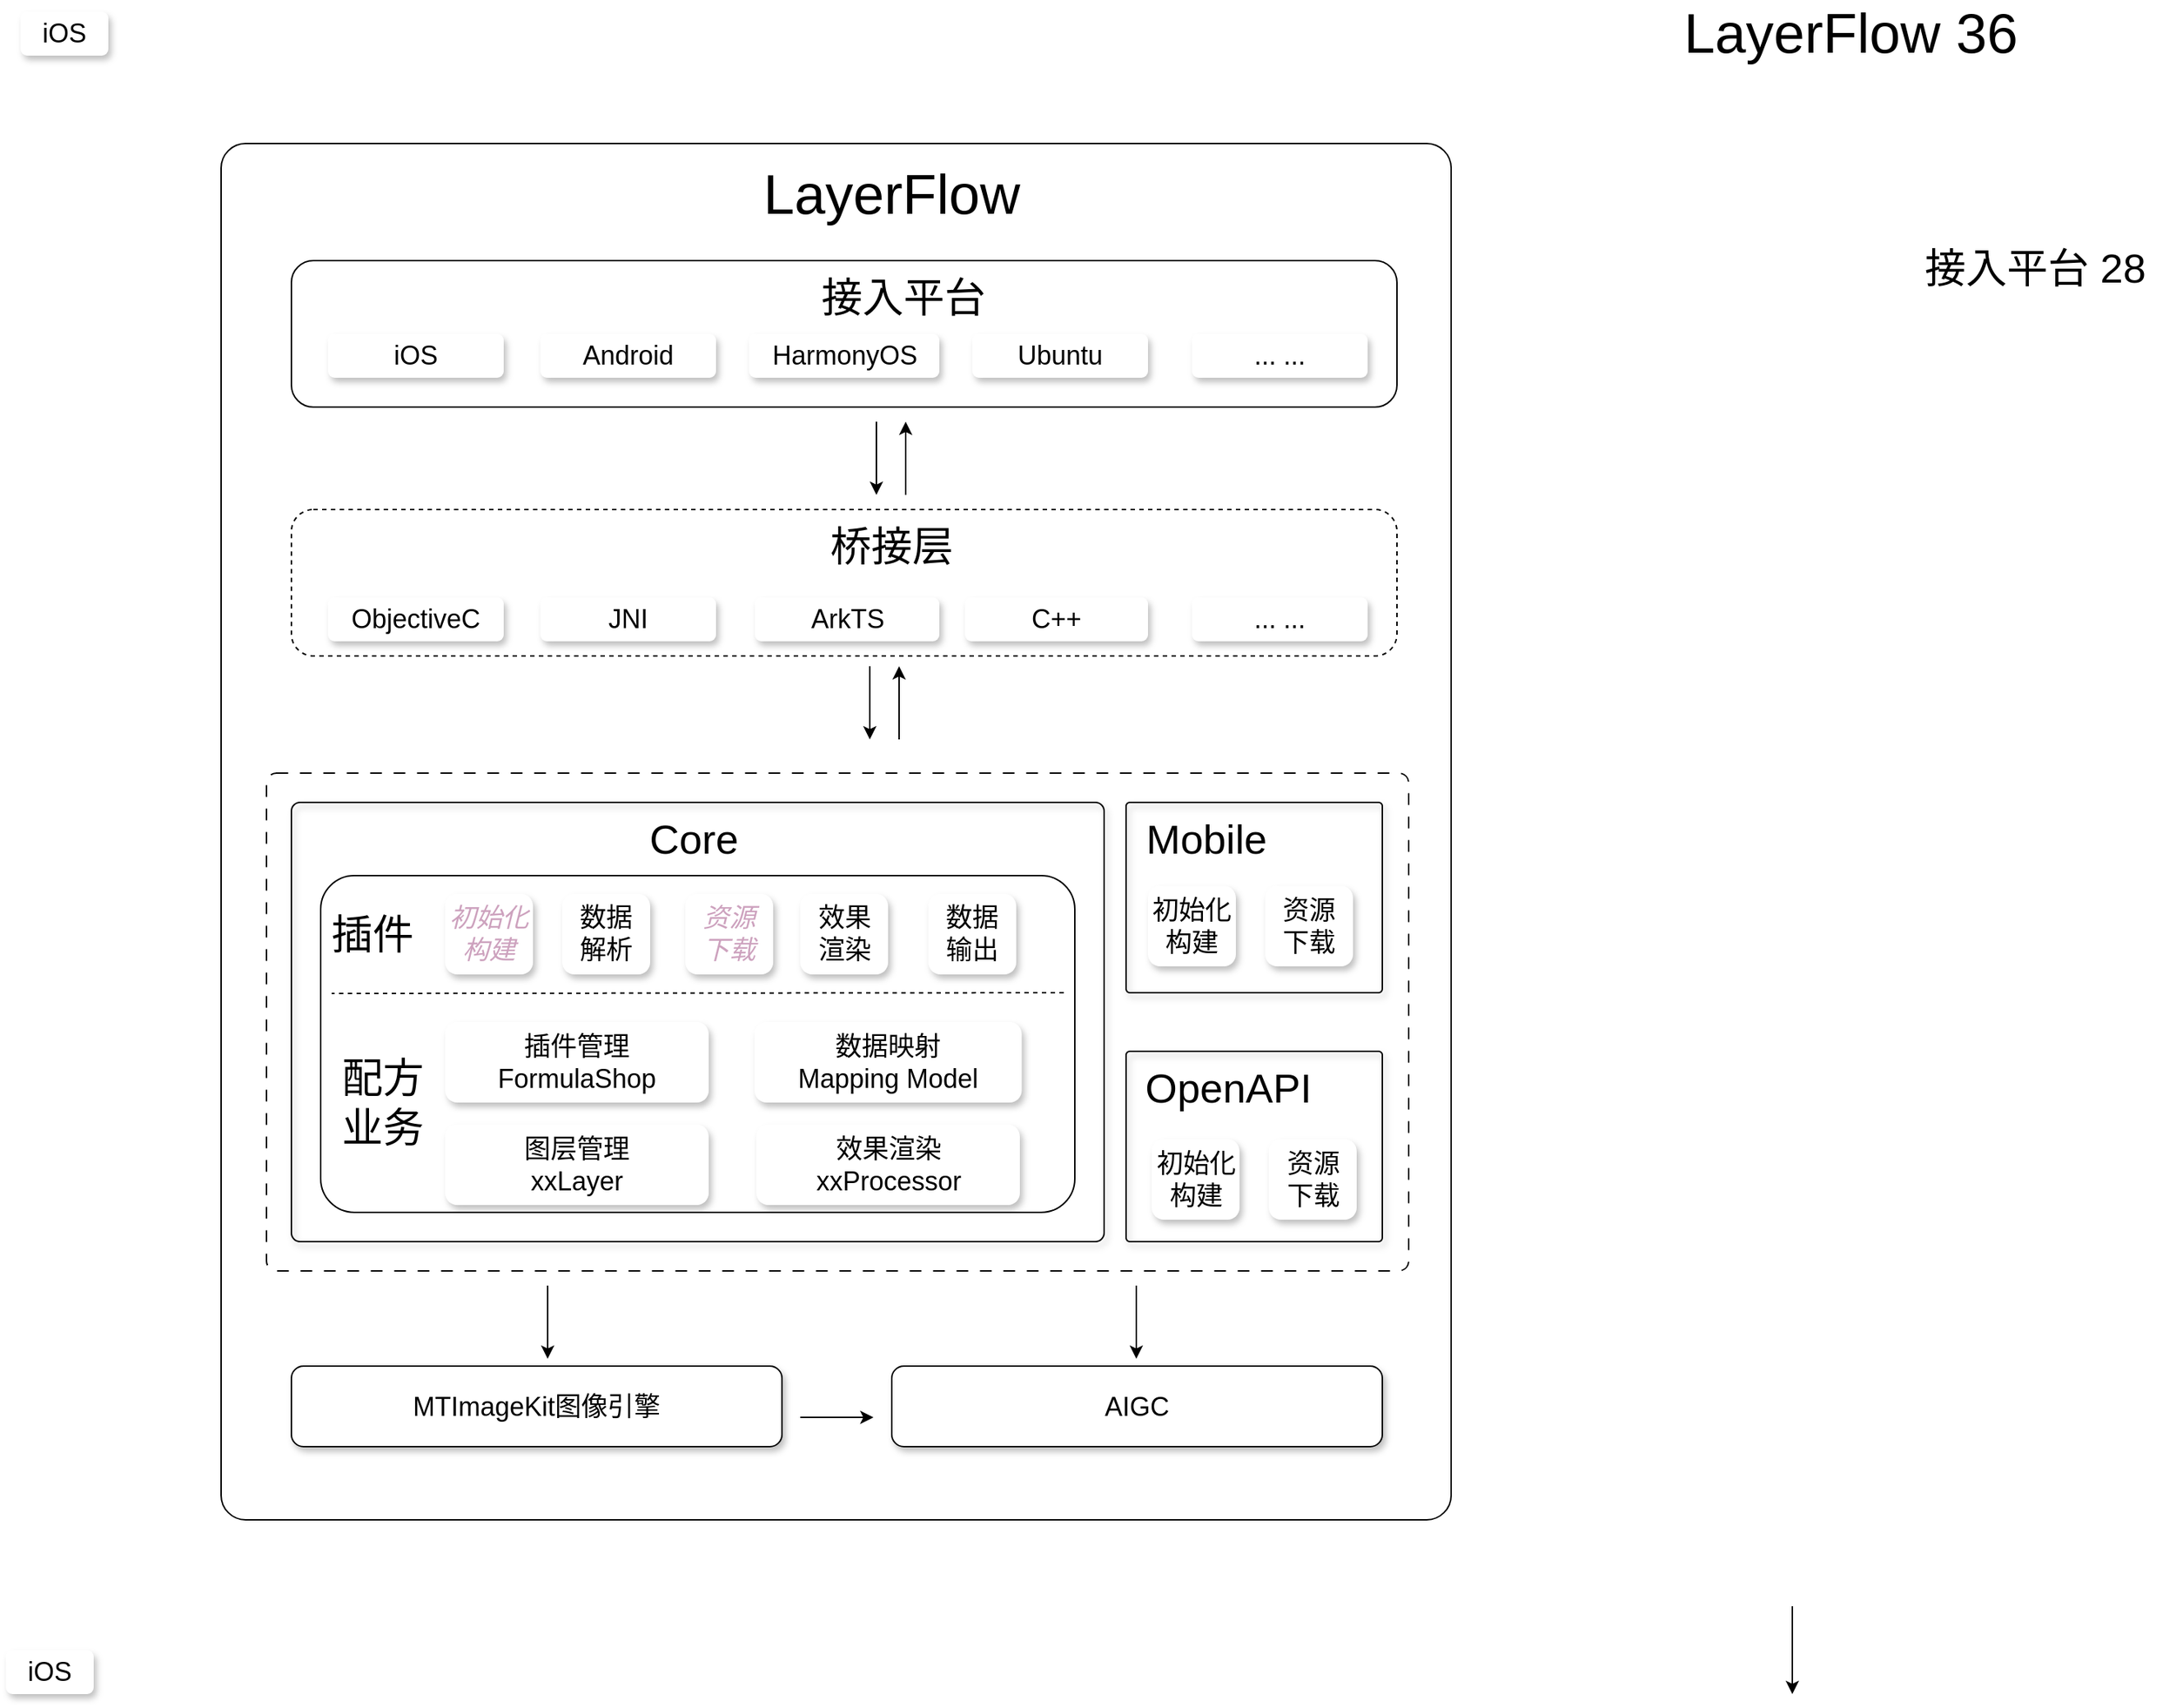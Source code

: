 <mxfile version="28.2.0">
  <diagram name="第 1 页" id="7otY7HTp0xpznk7cTIH0">
    <mxGraphModel dx="2253" dy="800" grid="1" gridSize="10" guides="1" tooltips="1" connect="1" arrows="1" fold="1" page="1" pageScale="1" pageWidth="827" pageHeight="1169" math="0" shadow="0">
      <root>
        <mxCell id="0" />
        <mxCell id="1" parent="0" />
        <mxCell id="bvLzBzCVGuLe25IKERpG-1" value="" style="rounded=1;whiteSpace=wrap;html=1;fillColor=none;arcSize=2;" vertex="1" parent="1">
          <mxGeometry x="97" y="110" width="840" height="940" as="geometry" />
        </mxCell>
        <mxCell id="bvLzBzCVGuLe25IKERpG-2" value="&lt;font style=&quot;font-size: 38px;&quot;&gt;LayerFlow&lt;/font&gt;" style="text;html=1;align=center;verticalAlign=middle;whiteSpace=wrap;rounded=0;" vertex="1" parent="1">
          <mxGeometry x="435" y="130" width="240" height="30" as="geometry" />
        </mxCell>
        <mxCell id="bvLzBzCVGuLe25IKERpG-3" value="" style="rounded=1;whiteSpace=wrap;html=1;fillColor=default;" vertex="1" parent="1">
          <mxGeometry x="145" y="190" width="755" height="100" as="geometry" />
        </mxCell>
        <mxCell id="bvLzBzCVGuLe25IKERpG-4" value="&lt;font style=&quot;font-size: 28px;&quot;&gt;接入平台 28&lt;/font&gt;" style="text;html=1;align=center;verticalAlign=middle;whiteSpace=wrap;rounded=0;" vertex="1" parent="1">
          <mxGeometry x="1241" y="180" width="190" height="30" as="geometry" />
        </mxCell>
        <mxCell id="bvLzBzCVGuLe25IKERpG-5" value="&lt;font style=&quot;font-size: 38px;&quot;&gt;LayerFlow 36&lt;/font&gt;" style="text;html=1;align=center;verticalAlign=middle;whiteSpace=wrap;rounded=0;" vertex="1" parent="1">
          <mxGeometry x="1090" y="20" width="240" height="30" as="geometry" />
        </mxCell>
        <mxCell id="bvLzBzCVGuLe25IKERpG-6" value="&lt;font style=&quot;font-size: 28px;&quot;&gt;接入平台&lt;/font&gt;" style="text;html=1;align=center;verticalAlign=middle;whiteSpace=wrap;rounded=0;" vertex="1" parent="1">
          <mxGeometry x="492.5" y="200" width="140" height="30" as="geometry" />
        </mxCell>
        <mxCell id="bvLzBzCVGuLe25IKERpG-9" value="&lt;font style=&quot;font-size: 18px;&quot;&gt;iOS&lt;/font&gt;" style="text;html=1;align=center;verticalAlign=middle;whiteSpace=wrap;rounded=1;fillColor=default;gradientColor=none;gradientDirection=radial;glass=0;shadow=1;" vertex="1" parent="1">
          <mxGeometry x="170" y="240" width="120" height="30" as="geometry" />
        </mxCell>
        <mxCell id="bvLzBzCVGuLe25IKERpG-10" value="&lt;font style=&quot;font-size: 18px;&quot;&gt;Android&lt;/font&gt;" style="text;html=1;align=center;verticalAlign=middle;whiteSpace=wrap;rounded=1;fillColor=default;gradientColor=none;gradientDirection=radial;glass=0;shadow=1;" vertex="1" parent="1">
          <mxGeometry x="315" y="240" width="120" height="30" as="geometry" />
        </mxCell>
        <mxCell id="bvLzBzCVGuLe25IKERpG-11" value="&lt;font style=&quot;font-size: 18px;&quot;&gt;iOS&lt;/font&gt;" style="text;html=1;align=center;verticalAlign=middle;whiteSpace=wrap;rounded=1;fillColor=default;gradientColor=none;gradientDirection=radial;glass=0;shadow=1;" vertex="1" parent="1">
          <mxGeometry x="-40" y="20" width="60" height="30" as="geometry" />
        </mxCell>
        <mxCell id="bvLzBzCVGuLe25IKERpG-12" value="&lt;font style=&quot;font-size: 18px;&quot;&gt;HarmonyOS&lt;/font&gt;" style="text;html=1;align=center;verticalAlign=middle;whiteSpace=wrap;rounded=1;fillColor=default;gradientColor=none;gradientDirection=radial;glass=0;shadow=1;" vertex="1" parent="1">
          <mxGeometry x="457.5" y="240" width="130" height="30" as="geometry" />
        </mxCell>
        <mxCell id="bvLzBzCVGuLe25IKERpG-13" value="&lt;font style=&quot;font-size: 18px;&quot;&gt;Ubuntu&lt;/font&gt;" style="text;html=1;align=center;verticalAlign=middle;whiteSpace=wrap;rounded=1;fillColor=default;gradientColor=none;gradientDirection=radial;glass=0;shadow=1;" vertex="1" parent="1">
          <mxGeometry x="610" y="240" width="120" height="30" as="geometry" />
        </mxCell>
        <mxCell id="bvLzBzCVGuLe25IKERpG-14" value="&lt;font style=&quot;font-size: 18px;&quot;&gt;... ...&lt;/font&gt;" style="text;html=1;align=center;verticalAlign=middle;whiteSpace=wrap;rounded=1;fillColor=default;gradientColor=none;gradientDirection=radial;glass=0;shadow=1;" vertex="1" parent="1">
          <mxGeometry x="760" y="240" width="120" height="30" as="geometry" />
        </mxCell>
        <mxCell id="bvLzBzCVGuLe25IKERpG-16" value="" style="rounded=1;whiteSpace=wrap;html=1;fillColor=default;dashed=1;" vertex="1" parent="1">
          <mxGeometry x="145" y="360" width="755" height="100" as="geometry" />
        </mxCell>
        <mxCell id="bvLzBzCVGuLe25IKERpG-17" value="&lt;span style=&quot;font-size: 28px;&quot;&gt;桥接层&lt;/span&gt;" style="text;html=1;align=center;verticalAlign=middle;whiteSpace=wrap;rounded=0;" vertex="1" parent="1">
          <mxGeometry x="485" y="370" width="140" height="30" as="geometry" />
        </mxCell>
        <mxCell id="bvLzBzCVGuLe25IKERpG-18" value="&lt;span style=&quot;font-size: 18px;&quot;&gt;ObjectiveC&lt;/span&gt;" style="text;html=1;align=center;verticalAlign=middle;whiteSpace=wrap;rounded=1;fillColor=default;gradientColor=none;gradientDirection=radial;glass=0;shadow=1;" vertex="1" parent="1">
          <mxGeometry x="170" y="420" width="120" height="30" as="geometry" />
        </mxCell>
        <mxCell id="bvLzBzCVGuLe25IKERpG-19" value="&lt;span style=&quot;font-size: 18px;&quot;&gt;JNI&lt;/span&gt;" style="text;html=1;align=center;verticalAlign=middle;whiteSpace=wrap;rounded=1;fillColor=default;gradientColor=none;gradientDirection=radial;glass=0;shadow=1;" vertex="1" parent="1">
          <mxGeometry x="315" y="420" width="120" height="30" as="geometry" />
        </mxCell>
        <mxCell id="bvLzBzCVGuLe25IKERpG-20" value="&lt;span style=&quot;font-size: 18px;&quot;&gt;ArkTS&lt;/span&gt;" style="text;html=1;align=center;verticalAlign=middle;whiteSpace=wrap;rounded=1;fillColor=default;gradientColor=none;gradientDirection=radial;glass=0;shadow=1;" vertex="1" parent="1">
          <mxGeometry x="461.5" y="420" width="126" height="30" as="geometry" />
        </mxCell>
        <mxCell id="bvLzBzCVGuLe25IKERpG-21" value="&lt;span style=&quot;font-size: 18px;&quot;&gt;C++&lt;/span&gt;" style="text;html=1;align=center;verticalAlign=middle;whiteSpace=wrap;rounded=1;fillColor=default;gradientColor=none;gradientDirection=radial;glass=0;shadow=1;" vertex="1" parent="1">
          <mxGeometry x="605" y="420" width="125" height="30" as="geometry" />
        </mxCell>
        <mxCell id="bvLzBzCVGuLe25IKERpG-22" value="&lt;font style=&quot;font-size: 18px;&quot;&gt;... ...&lt;/font&gt;" style="text;html=1;align=center;verticalAlign=middle;whiteSpace=wrap;rounded=1;fillColor=default;gradientColor=none;gradientDirection=radial;glass=0;shadow=1;" vertex="1" parent="1">
          <mxGeometry x="760" y="420" width="120" height="30" as="geometry" />
        </mxCell>
        <mxCell id="bvLzBzCVGuLe25IKERpG-26" value="" style="endArrow=classic;html=1;rounded=0;" edge="1" parent="1">
          <mxGeometry width="50" height="50" relative="1" as="geometry">
            <mxPoint x="544.5" y="300" as="sourcePoint" />
            <mxPoint x="544.5" y="350" as="targetPoint" />
          </mxGeometry>
        </mxCell>
        <mxCell id="bvLzBzCVGuLe25IKERpG-27" value="" style="endArrow=classic;html=1;rounded=0;" edge="1" parent="1">
          <mxGeometry width="50" height="50" relative="1" as="geometry">
            <mxPoint x="564.5" y="350" as="sourcePoint" />
            <mxPoint x="564.5" y="300" as="targetPoint" />
          </mxGeometry>
        </mxCell>
        <mxCell id="bvLzBzCVGuLe25IKERpG-59" value="" style="group" vertex="1" connectable="0" parent="1">
          <mxGeometry x="145" y="560" width="760" height="310" as="geometry" />
        </mxCell>
        <mxCell id="bvLzBzCVGuLe25IKERpG-54" value="" style="group" vertex="1" connectable="0" parent="bvLzBzCVGuLe25IKERpG-59">
          <mxGeometry x="555" width="190" height="130" as="geometry" />
        </mxCell>
        <mxCell id="bvLzBzCVGuLe25IKERpG-40" value="" style="rounded=1;whiteSpace=wrap;html=1;arcSize=2;fillColor=none;shadow=1;" vertex="1" parent="bvLzBzCVGuLe25IKERpG-54">
          <mxGeometry x="15" width="175" height="130" as="geometry" />
        </mxCell>
        <mxCell id="bvLzBzCVGuLe25IKERpG-41" value="&lt;span style=&quot;font-size: 28px;&quot;&gt;Mobile&lt;/span&gt;" style="text;html=1;align=center;verticalAlign=middle;whiteSpace=wrap;rounded=0;" vertex="1" parent="bvLzBzCVGuLe25IKERpG-54">
          <mxGeometry y="10" width="140" height="30" as="geometry" />
        </mxCell>
        <mxCell id="bvLzBzCVGuLe25IKERpG-50" value="&lt;span style=&quot;font-size: 18px;&quot;&gt;初始化&lt;br&gt;构建&lt;/span&gt;" style="text;html=1;align=center;verticalAlign=middle;whiteSpace=wrap;rounded=1;fillColor=default;gradientColor=none;gradientDirection=radial;glass=0;shadow=1;" vertex="1" parent="bvLzBzCVGuLe25IKERpG-54">
          <mxGeometry x="30" y="57" width="60" height="55" as="geometry" />
        </mxCell>
        <mxCell id="bvLzBzCVGuLe25IKERpG-51" value="&lt;span style=&quot;font-size: 18px;&quot;&gt;资源&lt;br&gt;下载&lt;/span&gt;" style="text;html=1;align=center;verticalAlign=middle;whiteSpace=wrap;rounded=1;fillColor=default;gradientColor=none;gradientDirection=radial;glass=0;shadow=1;" vertex="1" parent="bvLzBzCVGuLe25IKERpG-54">
          <mxGeometry x="110" y="57" width="60" height="55" as="geometry" />
        </mxCell>
        <mxCell id="bvLzBzCVGuLe25IKERpG-55" value="" style="group" vertex="1" connectable="0" parent="bvLzBzCVGuLe25IKERpG-59">
          <mxGeometry x="570" y="170" width="175" height="130" as="geometry" />
        </mxCell>
        <mxCell id="bvLzBzCVGuLe25IKERpG-42" value="" style="rounded=1;whiteSpace=wrap;html=1;arcSize=2;fillColor=none;shadow=1;" vertex="1" parent="bvLzBzCVGuLe25IKERpG-55">
          <mxGeometry width="175" height="130" as="geometry" />
        </mxCell>
        <mxCell id="bvLzBzCVGuLe25IKERpG-43" value="&lt;span style=&quot;font-size: 28px;&quot;&gt;OpenAPI&lt;/span&gt;" style="text;html=1;align=center;verticalAlign=middle;whiteSpace=wrap;rounded=0;" vertex="1" parent="bvLzBzCVGuLe25IKERpG-55">
          <mxGeometry y="10" width="140" height="30" as="geometry" />
        </mxCell>
        <mxCell id="bvLzBzCVGuLe25IKERpG-52" value="&lt;span style=&quot;font-size: 18px;&quot;&gt;初始化&lt;br&gt;构建&lt;/span&gt;" style="text;html=1;align=center;verticalAlign=middle;whiteSpace=wrap;rounded=1;fillColor=default;gradientColor=none;gradientDirection=radial;glass=0;shadow=1;" vertex="1" parent="bvLzBzCVGuLe25IKERpG-55">
          <mxGeometry x="17.5" y="60" width="60" height="55" as="geometry" />
        </mxCell>
        <mxCell id="bvLzBzCVGuLe25IKERpG-53" value="&lt;span style=&quot;font-size: 18px;&quot;&gt;资源&lt;br&gt;下载&lt;/span&gt;" style="text;html=1;align=center;verticalAlign=middle;whiteSpace=wrap;rounded=1;fillColor=default;gradientColor=none;gradientDirection=radial;glass=0;shadow=1;" vertex="1" parent="bvLzBzCVGuLe25IKERpG-55">
          <mxGeometry x="97.5" y="60" width="60" height="55" as="geometry" />
        </mxCell>
        <mxCell id="bvLzBzCVGuLe25IKERpG-58" value="" style="group" vertex="1" connectable="0" parent="bvLzBzCVGuLe25IKERpG-59">
          <mxGeometry width="760" height="310" as="geometry" />
        </mxCell>
        <mxCell id="bvLzBzCVGuLe25IKERpG-28" value="" style="rounded=1;whiteSpace=wrap;html=1;arcSize=2;fillColor=none;shadow=1;" vertex="1" parent="bvLzBzCVGuLe25IKERpG-58">
          <mxGeometry width="555" height="300" as="geometry" />
        </mxCell>
        <mxCell id="bvLzBzCVGuLe25IKERpG-29" value="&lt;span style=&quot;font-size: 28px;&quot;&gt;Core&lt;/span&gt;" style="text;html=1;align=center;verticalAlign=middle;whiteSpace=wrap;rounded=0;" vertex="1" parent="bvLzBzCVGuLe25IKERpG-58">
          <mxGeometry x="205" y="10" width="140" height="30" as="geometry" />
        </mxCell>
        <mxCell id="bvLzBzCVGuLe25IKERpG-30" value="" style="rounded=1;whiteSpace=wrap;html=1;arcSize=10;" vertex="1" parent="bvLzBzCVGuLe25IKERpG-58">
          <mxGeometry x="20" y="50" width="515" height="230" as="geometry" />
        </mxCell>
        <mxCell id="bvLzBzCVGuLe25IKERpG-31" value="&lt;span style=&quot;font-size: 28px;&quot;&gt;插件&lt;/span&gt;" style="text;html=1;align=center;verticalAlign=middle;whiteSpace=wrap;rounded=0;" vertex="1" parent="bvLzBzCVGuLe25IKERpG-58">
          <mxGeometry x="17.5" y="75" width="75" height="30" as="geometry" />
        </mxCell>
        <mxCell id="bvLzBzCVGuLe25IKERpG-32" value="&lt;span style=&quot;font-size: 18px;&quot;&gt;初始化&lt;br&gt;构建&lt;/span&gt;" style="text;html=1;align=center;verticalAlign=middle;whiteSpace=wrap;rounded=1;fillColor=default;gradientColor=none;gradientDirection=radial;glass=0;shadow=1;fontStyle=2;fontColor=#CDA2BE;" vertex="1" parent="bvLzBzCVGuLe25IKERpG-58">
          <mxGeometry x="105" y="62.5" width="60" height="55" as="geometry" />
        </mxCell>
        <mxCell id="bvLzBzCVGuLe25IKERpG-33" value="&lt;span style=&quot;font-size: 18px;&quot;&gt;数据&lt;br&gt;解析&lt;/span&gt;" style="text;html=1;align=center;verticalAlign=middle;whiteSpace=wrap;rounded=1;fillColor=default;gradientColor=none;gradientDirection=radial;glass=0;shadow=1;" vertex="1" parent="bvLzBzCVGuLe25IKERpG-58">
          <mxGeometry x="185" y="62.5" width="60" height="55" as="geometry" />
        </mxCell>
        <mxCell id="bvLzBzCVGuLe25IKERpG-34" value="&lt;span style=&quot;font-size: 18px;&quot;&gt;资源&lt;br&gt;下载&lt;/span&gt;" style="text;html=1;align=center;verticalAlign=middle;whiteSpace=wrap;rounded=1;fillColor=default;gradientColor=none;gradientDirection=radial;glass=0;shadow=1;fontStyle=2;fontColor=#CDA2BE;" vertex="1" parent="bvLzBzCVGuLe25IKERpG-58">
          <mxGeometry x="269" y="62.5" width="60" height="55" as="geometry" />
        </mxCell>
        <mxCell id="bvLzBzCVGuLe25IKERpG-35" value="&lt;span style=&quot;font-size: 18px;&quot;&gt;效果&lt;br&gt;渲染&lt;/span&gt;" style="text;html=1;align=center;verticalAlign=middle;whiteSpace=wrap;rounded=1;fillColor=default;gradientColor=none;gradientDirection=radial;glass=0;shadow=1;" vertex="1" parent="bvLzBzCVGuLe25IKERpG-58">
          <mxGeometry x="347.5" y="62.5" width="60" height="55" as="geometry" />
        </mxCell>
        <mxCell id="bvLzBzCVGuLe25IKERpG-36" value="&lt;span style=&quot;font-size: 18px;&quot;&gt;数据&lt;br&gt;输出&lt;/span&gt;" style="text;html=1;align=center;verticalAlign=middle;whiteSpace=wrap;rounded=1;fillColor=default;gradientColor=none;gradientDirection=radial;glass=0;shadow=1;" vertex="1" parent="bvLzBzCVGuLe25IKERpG-58">
          <mxGeometry x="435" y="62.5" width="60" height="55" as="geometry" />
        </mxCell>
        <mxCell id="bvLzBzCVGuLe25IKERpG-44" value="" style="endArrow=none;html=1;rounded=0;dashed=1;" edge="1" parent="bvLzBzCVGuLe25IKERpG-58">
          <mxGeometry width="50" height="50" relative="1" as="geometry">
            <mxPoint x="527.5" y="130" as="sourcePoint" />
            <mxPoint x="27.5" y="130.5" as="targetPoint" />
          </mxGeometry>
        </mxCell>
        <mxCell id="bvLzBzCVGuLe25IKERpG-45" value="&lt;span style=&quot;font-size: 18px;&quot;&gt;插件管理&lt;br&gt;FormulaShop&lt;/span&gt;" style="text;html=1;align=center;verticalAlign=middle;whiteSpace=wrap;rounded=1;fillColor=default;gradientColor=none;gradientDirection=radial;glass=0;shadow=1;" vertex="1" parent="bvLzBzCVGuLe25IKERpG-58">
          <mxGeometry x="105" y="150" width="180" height="55" as="geometry" />
        </mxCell>
        <mxCell id="bvLzBzCVGuLe25IKERpG-46" value="&lt;span style=&quot;font-size: 18px;&quot;&gt;数据映射&lt;br&gt;Mapping Model&lt;/span&gt;" style="text;html=1;align=center;verticalAlign=middle;whiteSpace=wrap;rounded=1;fillColor=default;gradientColor=none;gradientDirection=radial;glass=0;shadow=1;" vertex="1" parent="bvLzBzCVGuLe25IKERpG-58">
          <mxGeometry x="316.25" y="150" width="182.5" height="55" as="geometry" />
        </mxCell>
        <mxCell id="bvLzBzCVGuLe25IKERpG-47" value="&lt;span style=&quot;font-size: 18px;&quot;&gt;图层管理&lt;br&gt;xxLayer&lt;/span&gt;" style="text;html=1;align=center;verticalAlign=middle;whiteSpace=wrap;rounded=1;fillColor=default;gradientColor=none;gradientDirection=radial;glass=0;shadow=1;" vertex="1" parent="bvLzBzCVGuLe25IKERpG-58">
          <mxGeometry x="105" y="220" width="180" height="55" as="geometry" />
        </mxCell>
        <mxCell id="bvLzBzCVGuLe25IKERpG-48" value="&lt;span style=&quot;font-size: 18px;&quot;&gt;效果渲染&lt;br&gt;xxProcessor&lt;/span&gt;" style="text;html=1;align=center;verticalAlign=middle;whiteSpace=wrap;rounded=1;fillColor=default;gradientColor=none;gradientDirection=radial;glass=0;shadow=1;" vertex="1" parent="bvLzBzCVGuLe25IKERpG-58">
          <mxGeometry x="317.5" y="220" width="180" height="55" as="geometry" />
        </mxCell>
        <mxCell id="bvLzBzCVGuLe25IKERpG-49" value="&lt;span style=&quot;font-size: 28px;&quot;&gt;配方&lt;br&gt;业务&lt;/span&gt;" style="text;html=1;align=center;verticalAlign=middle;whiteSpace=wrap;rounded=0;" vertex="1" parent="bvLzBzCVGuLe25IKERpG-58">
          <mxGeometry x="25" y="190" width="75" height="30" as="geometry" />
        </mxCell>
        <mxCell id="bvLzBzCVGuLe25IKERpG-60" value="" style="endArrow=classic;html=1;rounded=0;" edge="1" parent="1">
          <mxGeometry width="50" height="50" relative="1" as="geometry">
            <mxPoint x="540" y="467" as="sourcePoint" />
            <mxPoint x="540" y="517" as="targetPoint" />
          </mxGeometry>
        </mxCell>
        <mxCell id="bvLzBzCVGuLe25IKERpG-61" value="" style="endArrow=classic;html=1;rounded=0;" edge="1" parent="1">
          <mxGeometry width="50" height="50" relative="1" as="geometry">
            <mxPoint x="560" y="517" as="sourcePoint" />
            <mxPoint x="560" y="467" as="targetPoint" />
          </mxGeometry>
        </mxCell>
        <mxCell id="bvLzBzCVGuLe25IKERpG-62" value="&lt;span style=&quot;font-size: 18px;&quot;&gt;MTImageKit图像引擎&lt;/span&gt;" style="text;html=1;align=center;verticalAlign=middle;whiteSpace=wrap;rounded=1;fillColor=default;gradientColor=none;gradientDirection=radial;glass=0;shadow=1;strokeColor=default;" vertex="1" parent="1">
          <mxGeometry x="145" y="945" width="335" height="55" as="geometry" />
        </mxCell>
        <mxCell id="bvLzBzCVGuLe25IKERpG-63" value="&lt;span style=&quot;font-size: 18px;&quot;&gt;AIGC&lt;/span&gt;" style="text;html=1;align=center;verticalAlign=middle;whiteSpace=wrap;rounded=1;fillColor=default;gradientColor=none;gradientDirection=radial;glass=0;shadow=1;strokeColor=default;" vertex="1" parent="1">
          <mxGeometry x="555" y="945" width="335" height="55" as="geometry" />
        </mxCell>
        <mxCell id="bvLzBzCVGuLe25IKERpG-65" value="" style="endArrow=classic;startArrow=none;html=1;rounded=0;startFill=0;" edge="1" parent="1">
          <mxGeometry width="50" height="50" relative="1" as="geometry">
            <mxPoint x="1170" y="1109" as="sourcePoint" />
            <mxPoint x="1170" y="1169" as="targetPoint" />
          </mxGeometry>
        </mxCell>
        <mxCell id="bvLzBzCVGuLe25IKERpG-66" value="" style="endArrow=classic;html=1;rounded=0;" edge="1" parent="1">
          <mxGeometry width="50" height="50" relative="1" as="geometry">
            <mxPoint x="320" y="890" as="sourcePoint" />
            <mxPoint x="320" y="940" as="targetPoint" />
          </mxGeometry>
        </mxCell>
        <mxCell id="bvLzBzCVGuLe25IKERpG-67" value="" style="endArrow=classic;html=1;rounded=0;" edge="1" parent="1">
          <mxGeometry width="50" height="50" relative="1" as="geometry">
            <mxPoint x="722" y="890" as="sourcePoint" />
            <mxPoint x="722" y="940" as="targetPoint" />
          </mxGeometry>
        </mxCell>
        <mxCell id="bvLzBzCVGuLe25IKERpG-68" value="" style="rounded=1;whiteSpace=wrap;html=1;fillColor=none;arcSize=2;dashed=1;dashPattern=8 8;" vertex="1" parent="1">
          <mxGeometry x="128" y="540" width="780" height="340" as="geometry" />
        </mxCell>
        <mxCell id="bvLzBzCVGuLe25IKERpG-69" value="&lt;font style=&quot;font-size: 18px;&quot;&gt;iOS&lt;/font&gt;" style="text;html=1;align=center;verticalAlign=middle;whiteSpace=wrap;rounded=1;fillColor=default;gradientColor=none;gradientDirection=radial;glass=0;shadow=1;" vertex="1" parent="1">
          <mxGeometry x="-50" y="1139" width="60" height="30" as="geometry" />
        </mxCell>
        <mxCell id="bvLzBzCVGuLe25IKERpG-70" value="" style="endArrow=classic;html=1;rounded=0;" edge="1" parent="1">
          <mxGeometry width="50" height="50" relative="1" as="geometry">
            <mxPoint x="492.5" y="980" as="sourcePoint" />
            <mxPoint x="542.5" y="980" as="targetPoint" />
          </mxGeometry>
        </mxCell>
      </root>
    </mxGraphModel>
  </diagram>
</mxfile>
